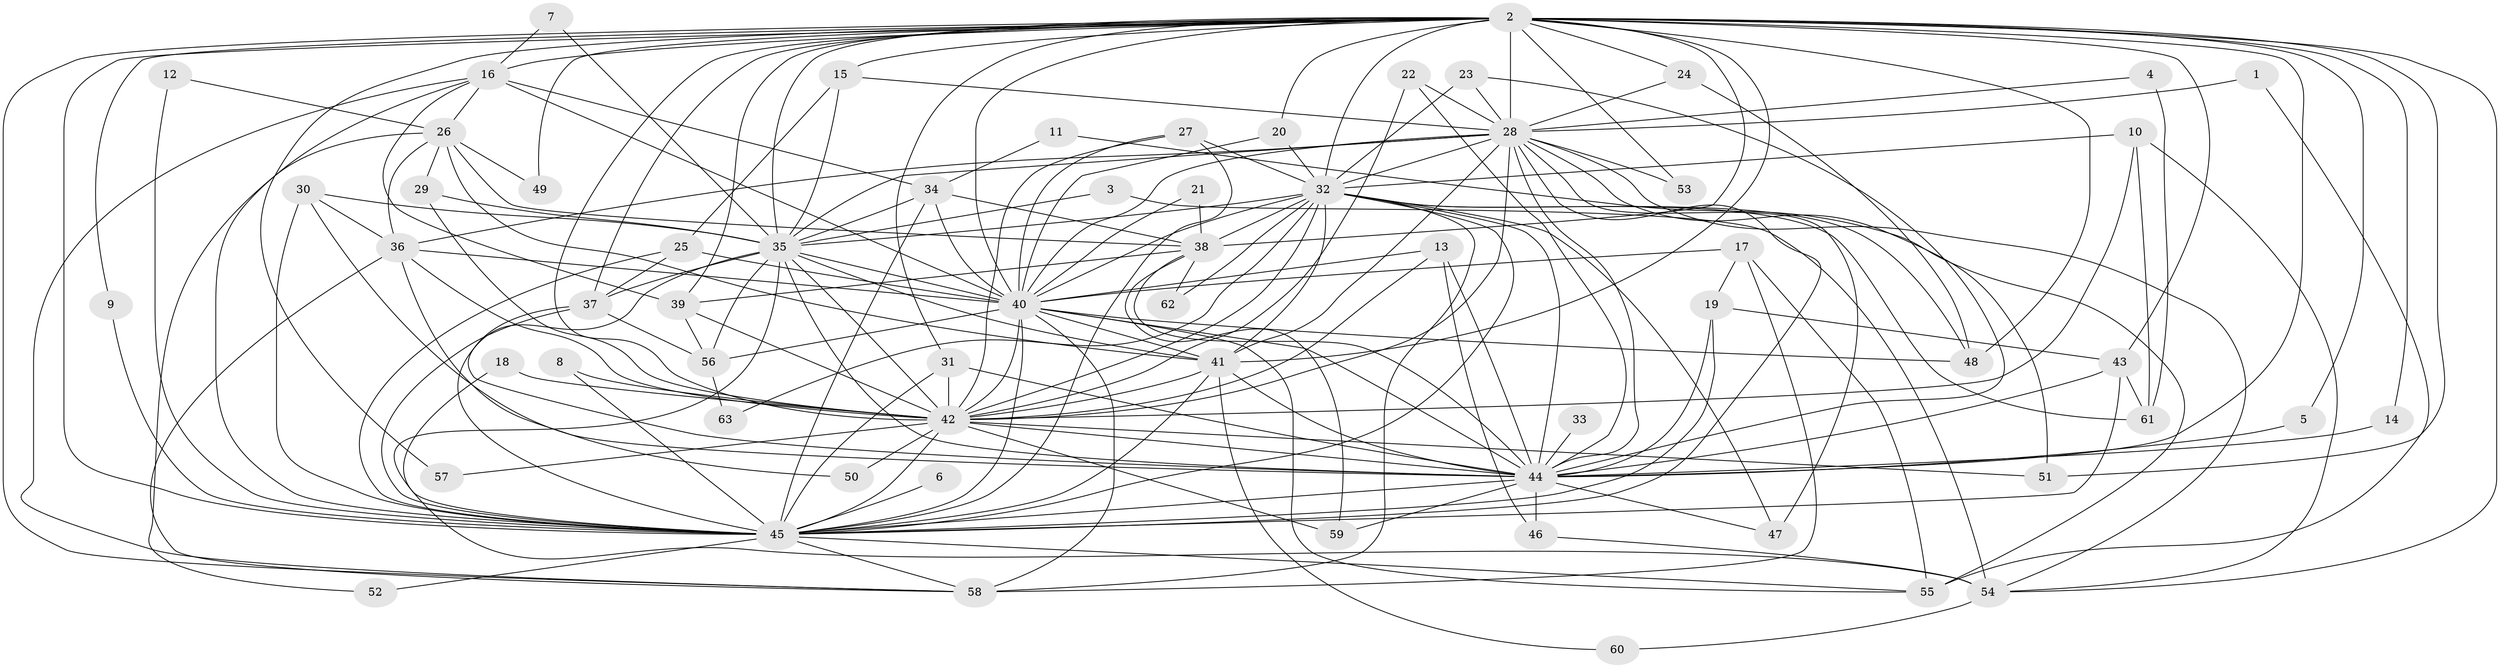 // original degree distribution, {22: 0.015873015873015872, 23: 0.007936507936507936, 26: 0.007936507936507936, 20: 0.015873015873015872, 13: 0.007936507936507936, 21: 0.007936507936507936, 24: 0.007936507936507936, 28: 0.007936507936507936, 6: 0.031746031746031744, 3: 0.18253968253968253, 4: 0.1746031746031746, 5: 0.023809523809523808, 2: 0.49206349206349204, 7: 0.007936507936507936, 8: 0.007936507936507936}
// Generated by graph-tools (version 1.1) at 2025/25/03/09/25 03:25:44]
// undirected, 63 vertices, 187 edges
graph export_dot {
graph [start="1"]
  node [color=gray90,style=filled];
  1;
  2;
  3;
  4;
  5;
  6;
  7;
  8;
  9;
  10;
  11;
  12;
  13;
  14;
  15;
  16;
  17;
  18;
  19;
  20;
  21;
  22;
  23;
  24;
  25;
  26;
  27;
  28;
  29;
  30;
  31;
  32;
  33;
  34;
  35;
  36;
  37;
  38;
  39;
  40;
  41;
  42;
  43;
  44;
  45;
  46;
  47;
  48;
  49;
  50;
  51;
  52;
  53;
  54;
  55;
  56;
  57;
  58;
  59;
  60;
  61;
  62;
  63;
  1 -- 28 [weight=1.0];
  1 -- 55 [weight=1.0];
  2 -- 5 [weight=1.0];
  2 -- 9 [weight=1.0];
  2 -- 14 [weight=1.0];
  2 -- 15 [weight=1.0];
  2 -- 16 [weight=1.0];
  2 -- 20 [weight=1.0];
  2 -- 24 [weight=1.0];
  2 -- 28 [weight=2.0];
  2 -- 31 [weight=1.0];
  2 -- 32 [weight=2.0];
  2 -- 35 [weight=2.0];
  2 -- 37 [weight=1.0];
  2 -- 38 [weight=2.0];
  2 -- 39 [weight=1.0];
  2 -- 40 [weight=2.0];
  2 -- 41 [weight=6.0];
  2 -- 42 [weight=2.0];
  2 -- 43 [weight=1.0];
  2 -- 44 [weight=2.0];
  2 -- 45 [weight=3.0];
  2 -- 48 [weight=2.0];
  2 -- 49 [weight=1.0];
  2 -- 51 [weight=1.0];
  2 -- 53 [weight=2.0];
  2 -- 54 [weight=1.0];
  2 -- 57 [weight=1.0];
  2 -- 58 [weight=1.0];
  3 -- 35 [weight=1.0];
  3 -- 54 [weight=1.0];
  4 -- 28 [weight=1.0];
  4 -- 61 [weight=1.0];
  5 -- 44 [weight=1.0];
  6 -- 45 [weight=1.0];
  7 -- 16 [weight=1.0];
  7 -- 35 [weight=1.0];
  8 -- 42 [weight=1.0];
  8 -- 45 [weight=1.0];
  9 -- 45 [weight=1.0];
  10 -- 32 [weight=1.0];
  10 -- 42 [weight=1.0];
  10 -- 54 [weight=1.0];
  10 -- 61 [weight=1.0];
  11 -- 34 [weight=1.0];
  11 -- 55 [weight=1.0];
  12 -- 26 [weight=1.0];
  12 -- 45 [weight=1.0];
  13 -- 40 [weight=1.0];
  13 -- 42 [weight=1.0];
  13 -- 44 [weight=1.0];
  13 -- 46 [weight=1.0];
  14 -- 44 [weight=1.0];
  15 -- 25 [weight=1.0];
  15 -- 28 [weight=1.0];
  15 -- 35 [weight=1.0];
  16 -- 26 [weight=1.0];
  16 -- 34 [weight=1.0];
  16 -- 39 [weight=1.0];
  16 -- 40 [weight=1.0];
  16 -- 45 [weight=1.0];
  16 -- 58 [weight=1.0];
  17 -- 19 [weight=1.0];
  17 -- 40 [weight=1.0];
  17 -- 55 [weight=1.0];
  17 -- 58 [weight=1.0];
  18 -- 42 [weight=1.0];
  18 -- 45 [weight=1.0];
  19 -- 43 [weight=1.0];
  19 -- 44 [weight=1.0];
  19 -- 45 [weight=1.0];
  20 -- 32 [weight=1.0];
  20 -- 40 [weight=1.0];
  21 -- 38 [weight=1.0];
  21 -- 40 [weight=1.0];
  22 -- 28 [weight=1.0];
  22 -- 42 [weight=1.0];
  22 -- 44 [weight=1.0];
  23 -- 28 [weight=1.0];
  23 -- 32 [weight=1.0];
  23 -- 44 [weight=1.0];
  24 -- 28 [weight=1.0];
  24 -- 48 [weight=1.0];
  25 -- 37 [weight=1.0];
  25 -- 40 [weight=1.0];
  25 -- 45 [weight=1.0];
  26 -- 29 [weight=1.0];
  26 -- 36 [weight=1.0];
  26 -- 38 [weight=1.0];
  26 -- 41 [weight=1.0];
  26 -- 49 [weight=1.0];
  26 -- 52 [weight=1.0];
  27 -- 32 [weight=1.0];
  27 -- 40 [weight=1.0];
  27 -- 42 [weight=1.0];
  27 -- 45 [weight=1.0];
  28 -- 32 [weight=1.0];
  28 -- 35 [weight=2.0];
  28 -- 36 [weight=1.0];
  28 -- 40 [weight=1.0];
  28 -- 41 [weight=1.0];
  28 -- 42 [weight=1.0];
  28 -- 44 [weight=1.0];
  28 -- 45 [weight=1.0];
  28 -- 47 [weight=1.0];
  28 -- 51 [weight=1.0];
  28 -- 53 [weight=1.0];
  28 -- 54 [weight=1.0];
  29 -- 35 [weight=1.0];
  29 -- 42 [weight=1.0];
  30 -- 35 [weight=1.0];
  30 -- 36 [weight=1.0];
  30 -- 44 [weight=1.0];
  30 -- 45 [weight=1.0];
  31 -- 42 [weight=1.0];
  31 -- 44 [weight=1.0];
  31 -- 45 [weight=1.0];
  32 -- 35 [weight=1.0];
  32 -- 38 [weight=1.0];
  32 -- 40 [weight=1.0];
  32 -- 41 [weight=1.0];
  32 -- 42 [weight=1.0];
  32 -- 44 [weight=2.0];
  32 -- 45 [weight=1.0];
  32 -- 47 [weight=1.0];
  32 -- 48 [weight=1.0];
  32 -- 58 [weight=1.0];
  32 -- 61 [weight=1.0];
  32 -- 62 [weight=1.0];
  32 -- 63 [weight=1.0];
  33 -- 44 [weight=1.0];
  34 -- 35 [weight=1.0];
  34 -- 38 [weight=2.0];
  34 -- 40 [weight=1.0];
  34 -- 45 [weight=1.0];
  35 -- 37 [weight=1.0];
  35 -- 40 [weight=1.0];
  35 -- 41 [weight=1.0];
  35 -- 42 [weight=2.0];
  35 -- 44 [weight=1.0];
  35 -- 45 [weight=1.0];
  35 -- 54 [weight=1.0];
  35 -- 56 [weight=1.0];
  36 -- 40 [weight=1.0];
  36 -- 42 [weight=1.0];
  36 -- 50 [weight=1.0];
  36 -- 58 [weight=1.0];
  37 -- 44 [weight=1.0];
  37 -- 45 [weight=1.0];
  37 -- 56 [weight=1.0];
  38 -- 39 [weight=1.0];
  38 -- 44 [weight=1.0];
  38 -- 59 [weight=1.0];
  38 -- 62 [weight=1.0];
  39 -- 42 [weight=1.0];
  39 -- 56 [weight=1.0];
  40 -- 41 [weight=1.0];
  40 -- 42 [weight=1.0];
  40 -- 44 [weight=1.0];
  40 -- 45 [weight=1.0];
  40 -- 48 [weight=1.0];
  40 -- 55 [weight=1.0];
  40 -- 56 [weight=1.0];
  40 -- 58 [weight=2.0];
  41 -- 42 [weight=1.0];
  41 -- 44 [weight=1.0];
  41 -- 45 [weight=1.0];
  41 -- 60 [weight=1.0];
  42 -- 44 [weight=2.0];
  42 -- 45 [weight=1.0];
  42 -- 50 [weight=1.0];
  42 -- 51 [weight=1.0];
  42 -- 57 [weight=1.0];
  42 -- 59 [weight=1.0];
  43 -- 44 [weight=1.0];
  43 -- 45 [weight=1.0];
  43 -- 61 [weight=1.0];
  44 -- 45 [weight=1.0];
  44 -- 46 [weight=2.0];
  44 -- 47 [weight=1.0];
  44 -- 59 [weight=1.0];
  45 -- 52 [weight=1.0];
  45 -- 55 [weight=1.0];
  45 -- 58 [weight=1.0];
  46 -- 54 [weight=1.0];
  54 -- 60 [weight=1.0];
  56 -- 63 [weight=1.0];
}
